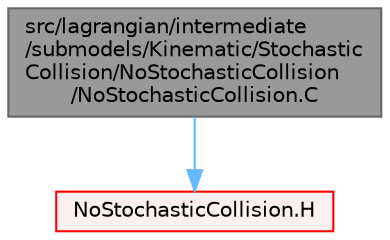 digraph "src/lagrangian/intermediate/submodels/Kinematic/StochasticCollision/NoStochasticCollision/NoStochasticCollision.C"
{
 // LATEX_PDF_SIZE
  bgcolor="transparent";
  edge [fontname=Helvetica,fontsize=10,labelfontname=Helvetica,labelfontsize=10];
  node [fontname=Helvetica,fontsize=10,shape=box,height=0.2,width=0.4];
  Node1 [id="Node000001",label="src/lagrangian/intermediate\l/submodels/Kinematic/Stochastic\lCollision/NoStochasticCollision\l/NoStochasticCollision.C",height=0.2,width=0.4,color="gray40", fillcolor="grey60", style="filled", fontcolor="black",tooltip=" "];
  Node1 -> Node2 [id="edge1_Node000001_Node000002",color="steelblue1",style="solid",tooltip=" "];
  Node2 [id="Node000002",label="NoStochasticCollision.H",height=0.2,width=0.4,color="red", fillcolor="#FFF0F0", style="filled",URL="$NoStochasticCollision_8H.html",tooltip=" "];
}
